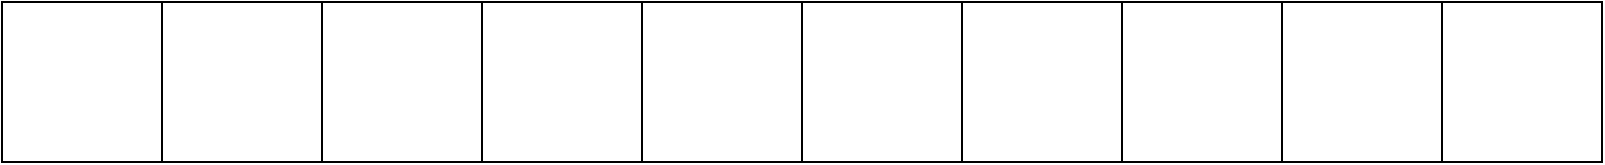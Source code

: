 <mxfile version="17.1.4"><diagram id="fS4IKLbEUlEtTpnM5yqx" name="Page-1"><mxGraphModel dx="1307" dy="838" grid="1" gridSize="10" guides="1" tooltips="1" connect="1" arrows="1" fold="1" page="1" pageScale="1" pageWidth="850" pageHeight="1100" math="0" shadow="0"><root><mxCell id="0"/><mxCell id="1" parent="0"/><mxCell id="CTvzVkncMfXOzEARLpJk-15" value="" style="rounded=0;whiteSpace=wrap;html=1;" vertex="1" parent="1"><mxGeometry x="40" y="400" width="80" height="80" as="geometry"/></mxCell><mxCell id="CTvzVkncMfXOzEARLpJk-16" value="" style="rounded=0;whiteSpace=wrap;html=1;" vertex="1" parent="1"><mxGeometry x="120" y="400" width="80" height="80" as="geometry"/></mxCell><mxCell id="CTvzVkncMfXOzEARLpJk-17" value="" style="rounded=0;whiteSpace=wrap;html=1;" vertex="1" parent="1"><mxGeometry x="200" y="400" width="80" height="80" as="geometry"/></mxCell><mxCell id="CTvzVkncMfXOzEARLpJk-18" value="" style="rounded=0;whiteSpace=wrap;html=1;" vertex="1" parent="1"><mxGeometry x="280" y="400" width="80" height="80" as="geometry"/></mxCell><mxCell id="CTvzVkncMfXOzEARLpJk-19" value="" style="rounded=0;whiteSpace=wrap;html=1;" vertex="1" parent="1"><mxGeometry x="360" y="400" width="80" height="80" as="geometry"/></mxCell><mxCell id="CTvzVkncMfXOzEARLpJk-20" value="" style="rounded=0;whiteSpace=wrap;html=1;" vertex="1" parent="1"><mxGeometry x="440" y="400" width="80" height="80" as="geometry"/></mxCell><mxCell id="CTvzVkncMfXOzEARLpJk-21" value="" style="rounded=0;whiteSpace=wrap;html=1;" vertex="1" parent="1"><mxGeometry x="520" y="400" width="80" height="80" as="geometry"/></mxCell><mxCell id="CTvzVkncMfXOzEARLpJk-22" value="" style="rounded=0;whiteSpace=wrap;html=1;" vertex="1" parent="1"><mxGeometry x="600" y="400" width="80" height="80" as="geometry"/></mxCell><mxCell id="CTvzVkncMfXOzEARLpJk-23" value="" style="rounded=0;whiteSpace=wrap;html=1;" vertex="1" parent="1"><mxGeometry x="680" y="400" width="80" height="80" as="geometry"/></mxCell><mxCell id="CTvzVkncMfXOzEARLpJk-24" value="" style="rounded=0;whiteSpace=wrap;html=1;" vertex="1" parent="1"><mxGeometry x="760" y="400" width="80" height="80" as="geometry"/></mxCell></root></mxGraphModel></diagram></mxfile>
